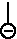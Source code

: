 #FIG 3.2
Landscape
Center
Inches
Letter  
100.00
Single
-2
1200 2
1 3 0 1 0 -1 0 0 -1 0.000 1 -1.5708 1275 664 53 53 1275 664 1328 664
2 1 0 1 0 -1 0 0 -1 0.000 0 0 -1 0 0 2
	 1245 664 1305 664
2 1 0 1 0 -1 0 0 -1 0.000 0 0 -1 0 0 2
	 1275 612 1275 450
